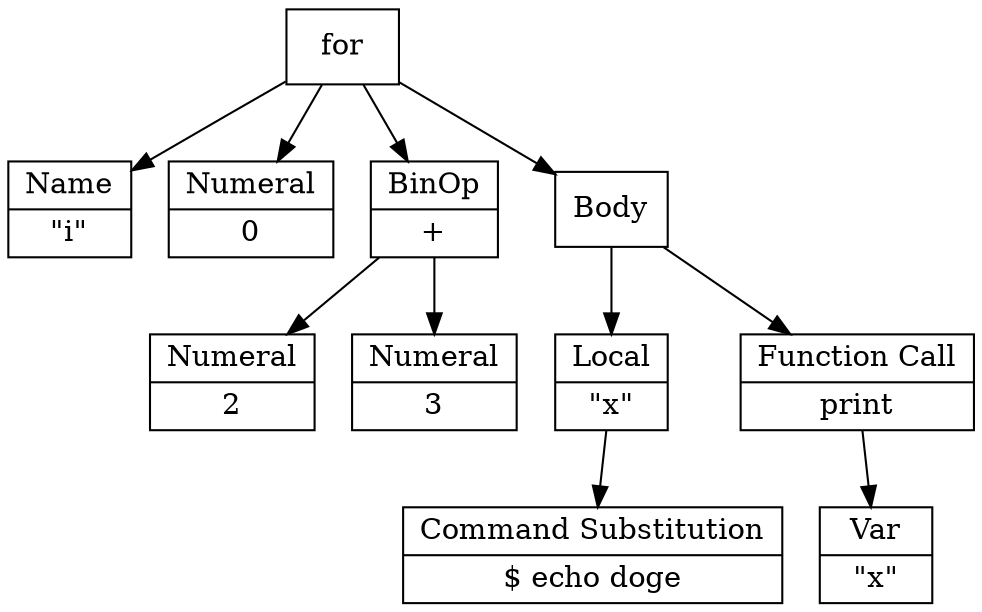 digraph lush
{
	node [shape=record];

	for0 [label="for"];
	iter0 [label="{ Name | \"i\" }"]
	init0 [label="{ Numeral | 0 }"]
	bound0 [label="{ BinOp | + }"]
	l0 [label="{ Numeral | 2 }"]
	r0 [label="{ Numeral | 3 }"]
	body0 [label="Body"]
	stmt0 [label="{ Local | \"x\" }"]
	rval0 [label="{ Command Substitution | $ echo doge }"]
	stmt1 [label="{ Function Call | print }"]
	expr0 [label="{ Var | \"x\" }"]

	for0 -> { iter0, init0, bound0, body0 }
	bound0 -> { l0, r0 }
	body0 -> { stmt0, stmt1 }
	stmt0 -> rval0
	stmt1 -> expr0
}

